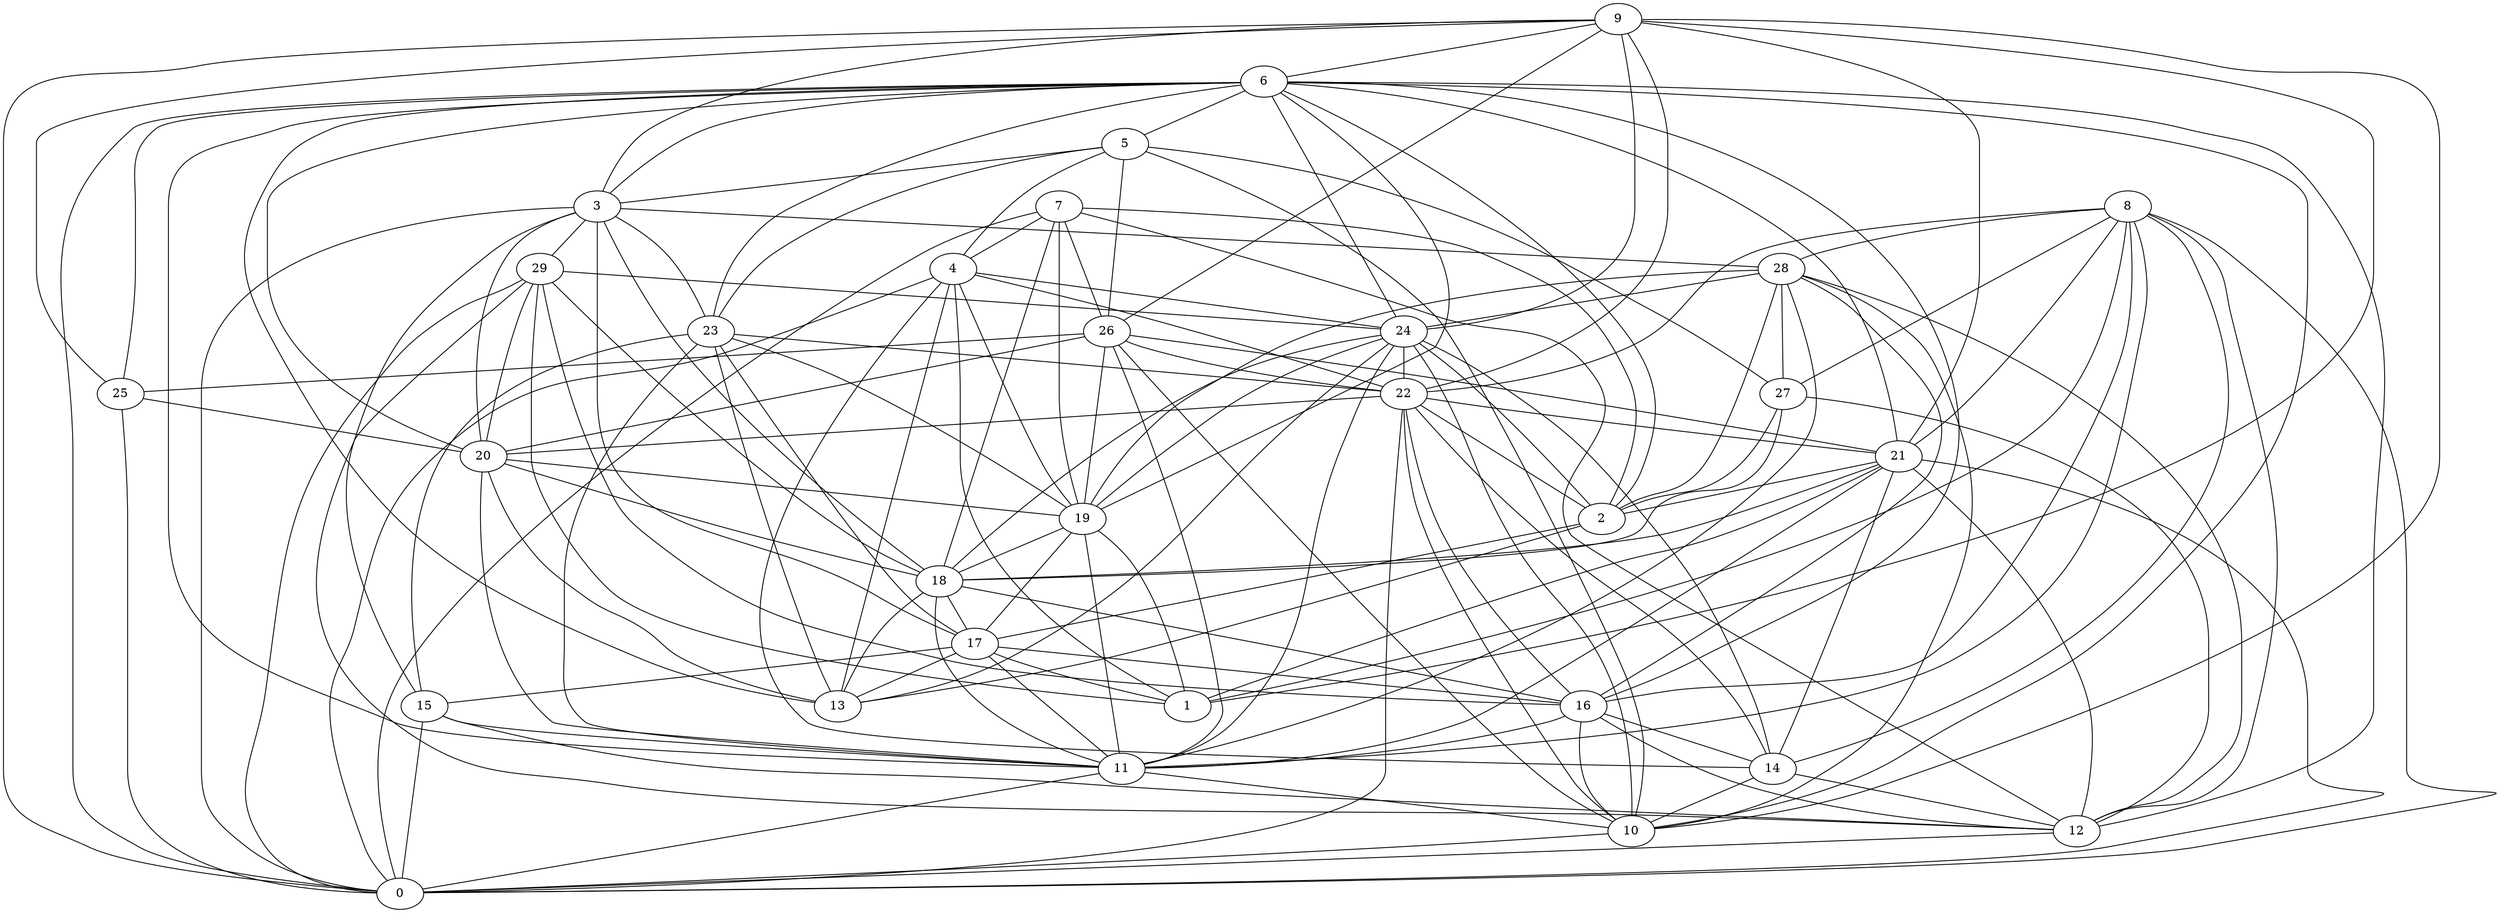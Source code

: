 digraph GG_graph {

subgraph G_graph {
edge [color = black]
"9" -> "3" [dir = none]
"9" -> "22" [dir = none]
"9" -> "10" [dir = none]
"9" -> "0" [dir = none]
"22" -> "10" [dir = none]
"22" -> "21" [dir = none]
"22" -> "20" [dir = none]
"22" -> "16" [dir = none]
"17" -> "16" [dir = none]
"17" -> "11" [dir = none]
"17" -> "15" [dir = none]
"17" -> "13" [dir = none]
"7" -> "4" [dir = none]
"7" -> "19" [dir = none]
"7" -> "18" [dir = none]
"28" -> "16" [dir = none]
"28" -> "2" [dir = none]
"29" -> "0" [dir = none]
"29" -> "18" [dir = none]
"29" -> "1" [dir = none]
"20" -> "19" [dir = none]
"20" -> "13" [dir = none]
"20" -> "11" [dir = none]
"11" -> "10" [dir = none]
"18" -> "11" [dir = none]
"26" -> "21" [dir = none]
"26" -> "25" [dir = none]
"26" -> "10" [dir = none]
"26" -> "22" [dir = none]
"14" -> "10" [dir = none]
"4" -> "0" [dir = none]
"4" -> "24" [dir = none]
"4" -> "22" [dir = none]
"4" -> "19" [dir = none]
"19" -> "17" [dir = none]
"3" -> "15" [dir = none]
"3" -> "17" [dir = none]
"6" -> "3" [dir = none]
"6" -> "19" [dir = none]
"6" -> "25" [dir = none]
"6" -> "10" [dir = none]
"21" -> "1" [dir = none]
"21" -> "12" [dir = none]
"21" -> "2" [dir = none]
"23" -> "22" [dir = none]
"23" -> "17" [dir = none]
"2" -> "17" [dir = none]
"24" -> "13" [dir = none]
"24" -> "11" [dir = none]
"24" -> "2" [dir = none]
"8" -> "16" [dir = none]
"8" -> "21" [dir = none]
"8" -> "12" [dir = none]
"8" -> "14" [dir = none]
"5" -> "10" [dir = none]
"5" -> "23" [dir = none]
"5" -> "27" [dir = none]
"27" -> "12" [dir = none]
"28" -> "11" [dir = none]
"3" -> "28" [dir = none]
"16" -> "14" [dir = none]
"5" -> "26" [dir = none]
"9" -> "1" [dir = none]
"16" -> "11" [dir = none]
"5" -> "4" [dir = none]
"3" -> "29" [dir = none]
"22" -> "14" [dir = none]
"29" -> "12" [dir = none]
"19" -> "11" [dir = none]
"8" -> "1" [dir = none]
"6" -> "12" [dir = none]
"6" -> "5" [dir = none]
"28" -> "12" [dir = none]
"18" -> "13" [dir = none]
"15" -> "0" [dir = none]
"8" -> "11" [dir = none]
"9" -> "25" [dir = none]
"6" -> "20" [dir = none]
"15" -> "12" [dir = none]
"21" -> "11" [dir = none]
"4" -> "13" [dir = none]
"6" -> "2" [dir = none]
"22" -> "0" [dir = none]
"6" -> "21" [dir = none]
"11" -> "0" [dir = none]
"4" -> "1" [dir = none]
"6" -> "0" [dir = none]
"2" -> "13" [dir = none]
"28" -> "27" [dir = none]
"21" -> "0" [dir = none]
"23" -> "15" [dir = none]
"18" -> "16" [dir = none]
"24" -> "19" [dir = none]
"21" -> "14" [dir = none]
"27" -> "18" [dir = none]
"26" -> "20" [dir = none]
"22" -> "2" [dir = none]
"8" -> "27" [dir = none]
"6" -> "11" [dir = none]
"18" -> "17" [dir = none]
"8" -> "22" [dir = none]
"8" -> "28" [dir = none]
"6" -> "23" [dir = none]
"25" -> "20" [dir = none]
"4" -> "14" [dir = none]
"14" -> "12" [dir = none]
"24" -> "18" [dir = none]
"7" -> "26" [dir = none]
"6" -> "24" [dir = none]
"24" -> "14" [dir = none]
"17" -> "1" [dir = none]
"3" -> "18" [dir = none]
"9" -> "6" [dir = none]
"10" -> "0" [dir = none]
"6" -> "13" [dir = none]
"27" -> "2" [dir = none]
"7" -> "2" [dir = none]
"28" -> "19" [dir = none]
"15" -> "11" [dir = none]
"7" -> "0" [dir = none]
"29" -> "20" [dir = none]
"29" -> "24" [dir = none]
"25" -> "0" [dir = none]
"20" -> "18" [dir = none]
"24" -> "10" [dir = none]
"9" -> "26" [dir = none]
"29" -> "16" [dir = none]
"26" -> "11" [dir = none]
"9" -> "24" [dir = none]
"21" -> "18" [dir = none]
"24" -> "22" [dir = none]
"26" -> "19" [dir = none]
"28" -> "10" [dir = none]
"3" -> "23" [dir = none]
"6" -> "16" [dir = none]
"23" -> "19" [dir = none]
"23" -> "11" [dir = none]
"16" -> "12" [dir = none]
"16" -> "10" [dir = none]
"7" -> "12" [dir = none]
"12" -> "0" [dir = none]
"3" -> "0" [dir = none]
"19" -> "18" [dir = none]
"8" -> "0" [dir = none]
"5" -> "3" [dir = none]
"9" -> "21" [dir = none]
"19" -> "1" [dir = none]
"23" -> "13" [dir = none]
"28" -> "24" [dir = none]
"3" -> "20" [dir = none]
}

}
